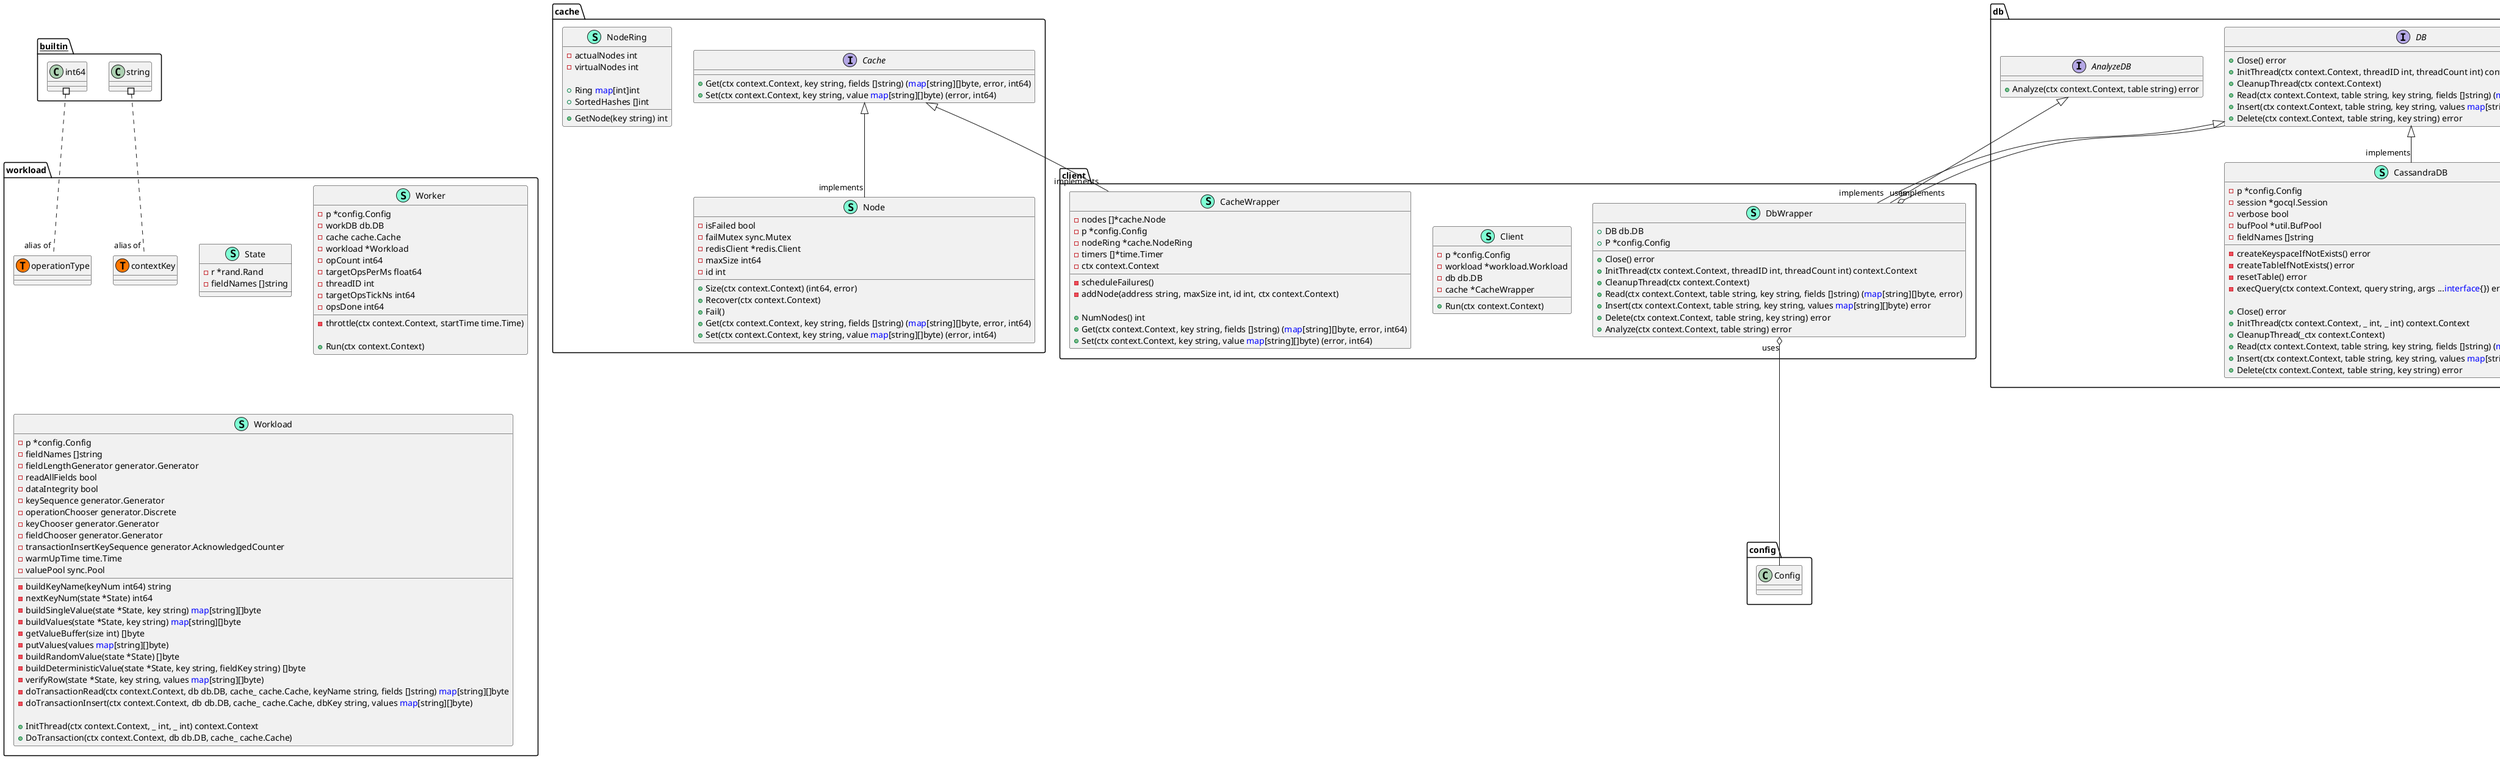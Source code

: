 @startuml
namespace cache {
    interface Cache  {
        + Get(ctx context.Context, key string, fields []string) (<font color=blue>map</font>[string][]byte, error, int64)
        + Set(ctx context.Context, key string, value <font color=blue>map</font>[string][]byte) (error, int64)

    }
    class Node << (S,Aquamarine) >> {
        - isFailed bool
        - failMutex sync.Mutex
        - redisClient *redis.Client
        - maxSize int64
        - id int

        + Size(ctx context.Context) (int64, error)
        + Recover(ctx context.Context) 
        + Fail() 
        + Get(ctx context.Context, key string, fields []string) (<font color=blue>map</font>[string][]byte, error, int64)
        + Set(ctx context.Context, key string, value <font color=blue>map</font>[string][]byte) (error, int64)

    }
    class NodeRing << (S,Aquamarine) >> {
        - actualNodes int
        - virtualNodes int

        + Ring <font color=blue>map</font>[int]int
        + SortedHashes []int

        + GetNode(key string) int

    }
}

"cache.Cache" <|-- "implements""cache.Node"


namespace client {
    class CacheWrapper << (S,Aquamarine) >> {
        - nodes []*cache.Node
        - p *config.Config
        - nodeRing *cache.NodeRing
        - timers []*time.Timer
        - ctx context.Context

        - scheduleFailures() 
        - addNode(address string, maxSize int, id int, ctx context.Context) 

        + NumNodes() int
        + Get(ctx context.Context, key string, fields []string) (<font color=blue>map</font>[string][]byte, error, int64)
        + Set(ctx context.Context, key string, value <font color=blue>map</font>[string][]byte) (error, int64)

    }
    class Client << (S,Aquamarine) >> {
        - p *config.Config
        - workload *workload.Workload
        - db db.DB
        - cache *CacheWrapper

        + Run(ctx context.Context) 

    }
    class DbWrapper << (S,Aquamarine) >> {
        + DB db.DB
        + P *config.Config

        + Close() error
        + InitThread(ctx context.Context, threadID int, threadCount int) context.Context
        + CleanupThread(ctx context.Context) 
        + Read(ctx context.Context, table string, key string, fields []string) (<font color=blue>map</font>[string][]byte, error)
        + Insert(ctx context.Context, table string, key string, values <font color=blue>map</font>[string][]byte) error
        + Delete(ctx context.Context, table string, key string) error
        + Analyze(ctx context.Context, table string) error

    }
}

"cache.Cache" <|-- "implements""client.CacheWrapper"
"db.AnalyzeDB" <|-- "implements""client.DbWrapper"
"db.DB" <|-- "implements""client.DbWrapper"

"client.DbWrapper""uses" o-- "config.Config"
"client.DbWrapper""uses" o-- "db.DB"

namespace db {
    interface AnalyzeDB  {
        + Analyze(ctx context.Context, table string) error

    }
    class CassandraDB << (S,Aquamarine) >> {
        - p *config.Config
        - session *gocql.Session
        - verbose bool
        - bufPool *util.BufPool
        - fieldNames []string

        - createKeyspaceIfNotExists() error
        - createTableIfNotExists() error
        - resetTable() error
        - execQuery(ctx context.Context, query string, args ...<font color=blue>interface</font>{}) error

        + Close() error
        + InitThread(ctx context.Context, _ int, _ int) context.Context
        + CleanupThread(_ctx context.Context) 
        + Read(ctx context.Context, table string, key string, fields []string) (<font color=blue>map</font>[string][]byte, error)
        + Insert(ctx context.Context, table string, key string, values <font color=blue>map</font>[string][]byte) error
        + Delete(ctx context.Context, table string, key string) error

    }
    interface DB  {
        + Close() error
        + InitThread(ctx context.Context, threadID int, threadCount int) context.Context
        + CleanupThread(ctx context.Context) 
        + Read(ctx context.Context, table string, key string, fields []string) (<font color=blue>map</font>[string][]byte, error)
        + Insert(ctx context.Context, table string, key string, values <font color=blue>map</font>[string][]byte) error
        + Delete(ctx context.Context, table string, key string) error

    }
}

"db.DB" <|-- "implements""db.CassandraDB"


namespace generator {
    class AcknowledgedCounter << (S,Aquamarine) >> {
        - c Counter
        - lock util.SpinLock
        - window []bool
        - limit int64

        + Next(r *rand.Rand) int64
        + Last() int64
        + Acknowledge(value int64) 

    }
    class Constant << (S,Aquamarine) >> {
        - value int64

        + Next(_ *rand.Rand) int64
        + Last() int64

    }
    class Counter << (S,Aquamarine) >> {
        - counter int64

        + Next(_ *rand.Rand) int64
        + Last() int64

    }
    class Discrete << (S,Aquamarine) >> {
        - values []discretePair

        + Next(r *rand.Rand) int64
        + Add(weight float64, value int64) 

    }
    class Exponential << (S,Aquamarine) >> {
        - gamma float64

        + Next(r *rand.Rand) int64

    }
    interface Generator  {
        + Next(r *rand.Rand) int64
        + Last() int64

    }
    class Histogram << (S,Aquamarine) >> {
        - blockSize int64
        - buckets []int64
        - area int64
        - weightedArea int64

        + Next(r *rand.Rand) int64

    }
    class Hotspot << (S,Aquamarine) >> {
        - lowerBound int64
        - upperBound int64
        - hotInterval int64
        - coldInterval int64
        - hotsetFraction float64
        - hotOpnFraction float64

        + Next(r *rand.Rand) int64

    }
    class Number << (S,Aquamarine) >> {
        + LastValue int64

        + SetLastValue(value int64) 
        + Last() int64

    }
    class ScrambledZipfian << (S,Aquamarine) >> {
        - gen *Zipfian
        - min int64
        - max int64
        - itemCount int64

        + Next(r *rand.Rand) int64

    }
    class Sequential << (S,Aquamarine) >> {
        - counter int64
        - interval int64
        - start int64

        + Next(_ *rand.Rand) int64
        + Last() int64

    }
    class SkewedLatest << (S,Aquamarine) >> {
        - basis Generator
        - zipfian *Zipfian

        + Next(r *rand.Rand) int64

    }
    class Uniform << (S,Aquamarine) >> {
        - lb int64
        - ub int64
        - interval int64

        + Next(r *rand.Rand) int64

    }
    class Zipfian << (S,Aquamarine) >> {
        - lock util.SpinLock
        - items int64
        - base int64
        - zipfianConstant float64
        - alpha float64
        - zetan float64
        - theta float64
        - eta float64
        - zeta2Theta float64
        - countForZeta int64
        - allowItemCountDecrease bool

        - zeta(st int64, n int64, thetaVal float64, initialSum float64) float64
        - next(r *rand.Rand, itemCount int64) int64

        + Next(r *rand.Rand) int64

    }
    class bucketInfo << (S,Aquamarine) >> {
        - location int64
        - value int64

    }
    class discretePair << (S,Aquamarine) >> {
        + Weight float64
        + Value int64

    }
}
"generator.Number" *-- "extends""generator.Discrete"
"generator.Number" *-- "extends""generator.Exponential"
"generator.Number" *-- "extends""generator.Histogram"
"generator.Number" *-- "extends""generator.Hotspot"
"generator.Number" *-- "extends""generator.ScrambledZipfian"
"generator.Number" *-- "extends""generator.SkewedLatest"
"generator.Number" *-- "extends""generator.Uniform"
"generator.Number" *-- "extends""generator.Zipfian"

"generator.Generator" <|-- "implements""generator.AcknowledgedCounter"
"generator.Generator" <|-- "implements""generator.Constant"
"generator.Generator" <|-- "implements""generator.Counter"
"generator.Generator" <|-- "implements""generator.Sequential"


namespace workload {
    class State << (S,Aquamarine) >> {
        - r *rand.Rand
        - fieldNames []string

    }
    class Worker << (S,Aquamarine) >> {
        - p *config.Config
        - workDB db.DB
        - cache cache.Cache
        - workload *Workload
        - opCount int64
        - targetOpsPerMs float64
        - threadID int
        - targetOpsTickNs int64
        - opsDone int64

        - throttle(ctx context.Context, startTime time.Time) 

        + Run(ctx context.Context) 

    }
    class Workload << (S,Aquamarine) >> {
        - p *config.Config
        - fieldNames []string
        - fieldLengthGenerator generator.Generator
        - readAllFields bool
        - dataIntegrity bool
        - keySequence generator.Generator
        - operationChooser generator.Discrete
        - keyChooser generator.Generator
        - fieldChooser generator.Generator
        - transactionInsertKeySequence generator.AcknowledgedCounter
        - warmUpTime time.Time
        - valuePool sync.Pool

        - buildKeyName(keyNum int64) string
        - nextKeyNum(state *State) int64
        - buildSingleValue(state *State, key string) <font color=blue>map</font>[string][]byte
        - buildValues(state *State, key string) <font color=blue>map</font>[string][]byte
        - getValueBuffer(size int) []byte
        - putValues(values <font color=blue>map</font>[string][]byte) 
        - buildRandomValue(state *State) []byte
        - buildDeterministicValue(state *State, key string, fieldKey string) []byte
        - verifyRow(state *State, key string, values <font color=blue>map</font>[string][]byte) 
        - doTransactionRead(ctx context.Context, db db.DB, cache_ cache.Cache, keyName string, fields []string) <font color=blue>map</font>[string][]byte
        - doTransactionInsert(ctx context.Context, db db.DB, cache_ cache.Cache, dbKey string, values <font color=blue>map</font>[string][]byte) 

        + InitThread(ctx context.Context, _ int, _ int) context.Context
        + DoTransaction(ctx context.Context, db db.DB, cache_ cache.Cache) 

    }
    class workload.contextKey << (T, #FF7700) >>  {
    }
    class workload.operationType << (T, #FF7700) >>  {
    }
}



"__builtin__.int64" #.. "alias of""workload.operationType"
"__builtin__.string" #.. "alias of""workload.contextKey"
@enduml
